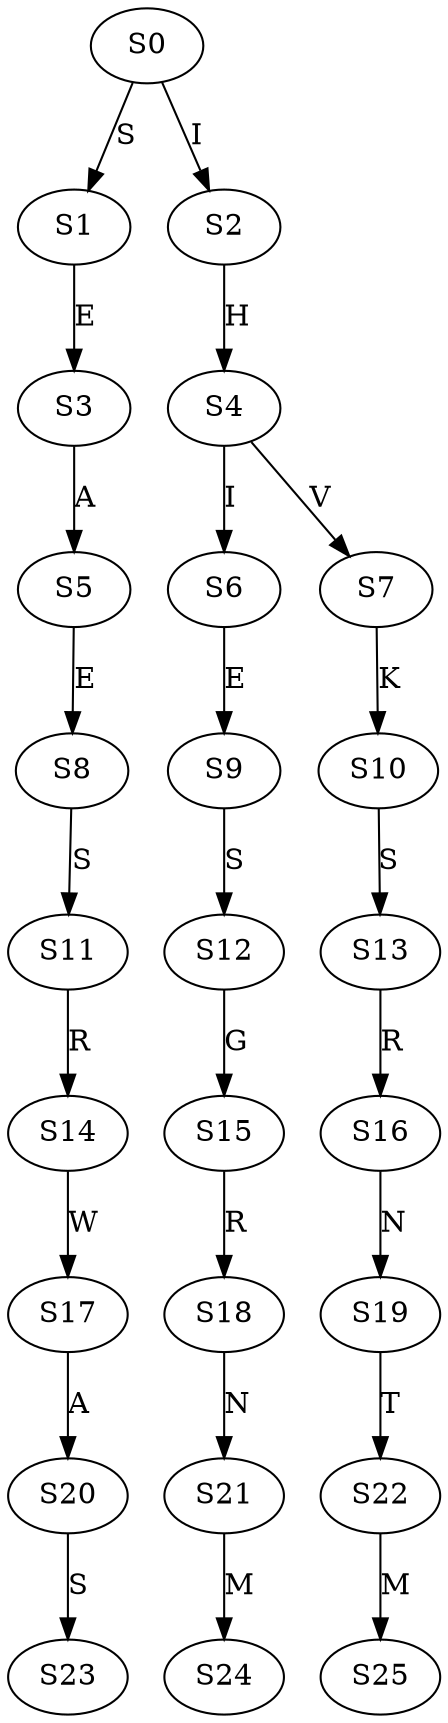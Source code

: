 strict digraph  {
	S0 -> S1 [ label = S ];
	S0 -> S2 [ label = I ];
	S1 -> S3 [ label = E ];
	S2 -> S4 [ label = H ];
	S3 -> S5 [ label = A ];
	S4 -> S6 [ label = I ];
	S4 -> S7 [ label = V ];
	S5 -> S8 [ label = E ];
	S6 -> S9 [ label = E ];
	S7 -> S10 [ label = K ];
	S8 -> S11 [ label = S ];
	S9 -> S12 [ label = S ];
	S10 -> S13 [ label = S ];
	S11 -> S14 [ label = R ];
	S12 -> S15 [ label = G ];
	S13 -> S16 [ label = R ];
	S14 -> S17 [ label = W ];
	S15 -> S18 [ label = R ];
	S16 -> S19 [ label = N ];
	S17 -> S20 [ label = A ];
	S18 -> S21 [ label = N ];
	S19 -> S22 [ label = T ];
	S20 -> S23 [ label = S ];
	S21 -> S24 [ label = M ];
	S22 -> S25 [ label = M ];
}
